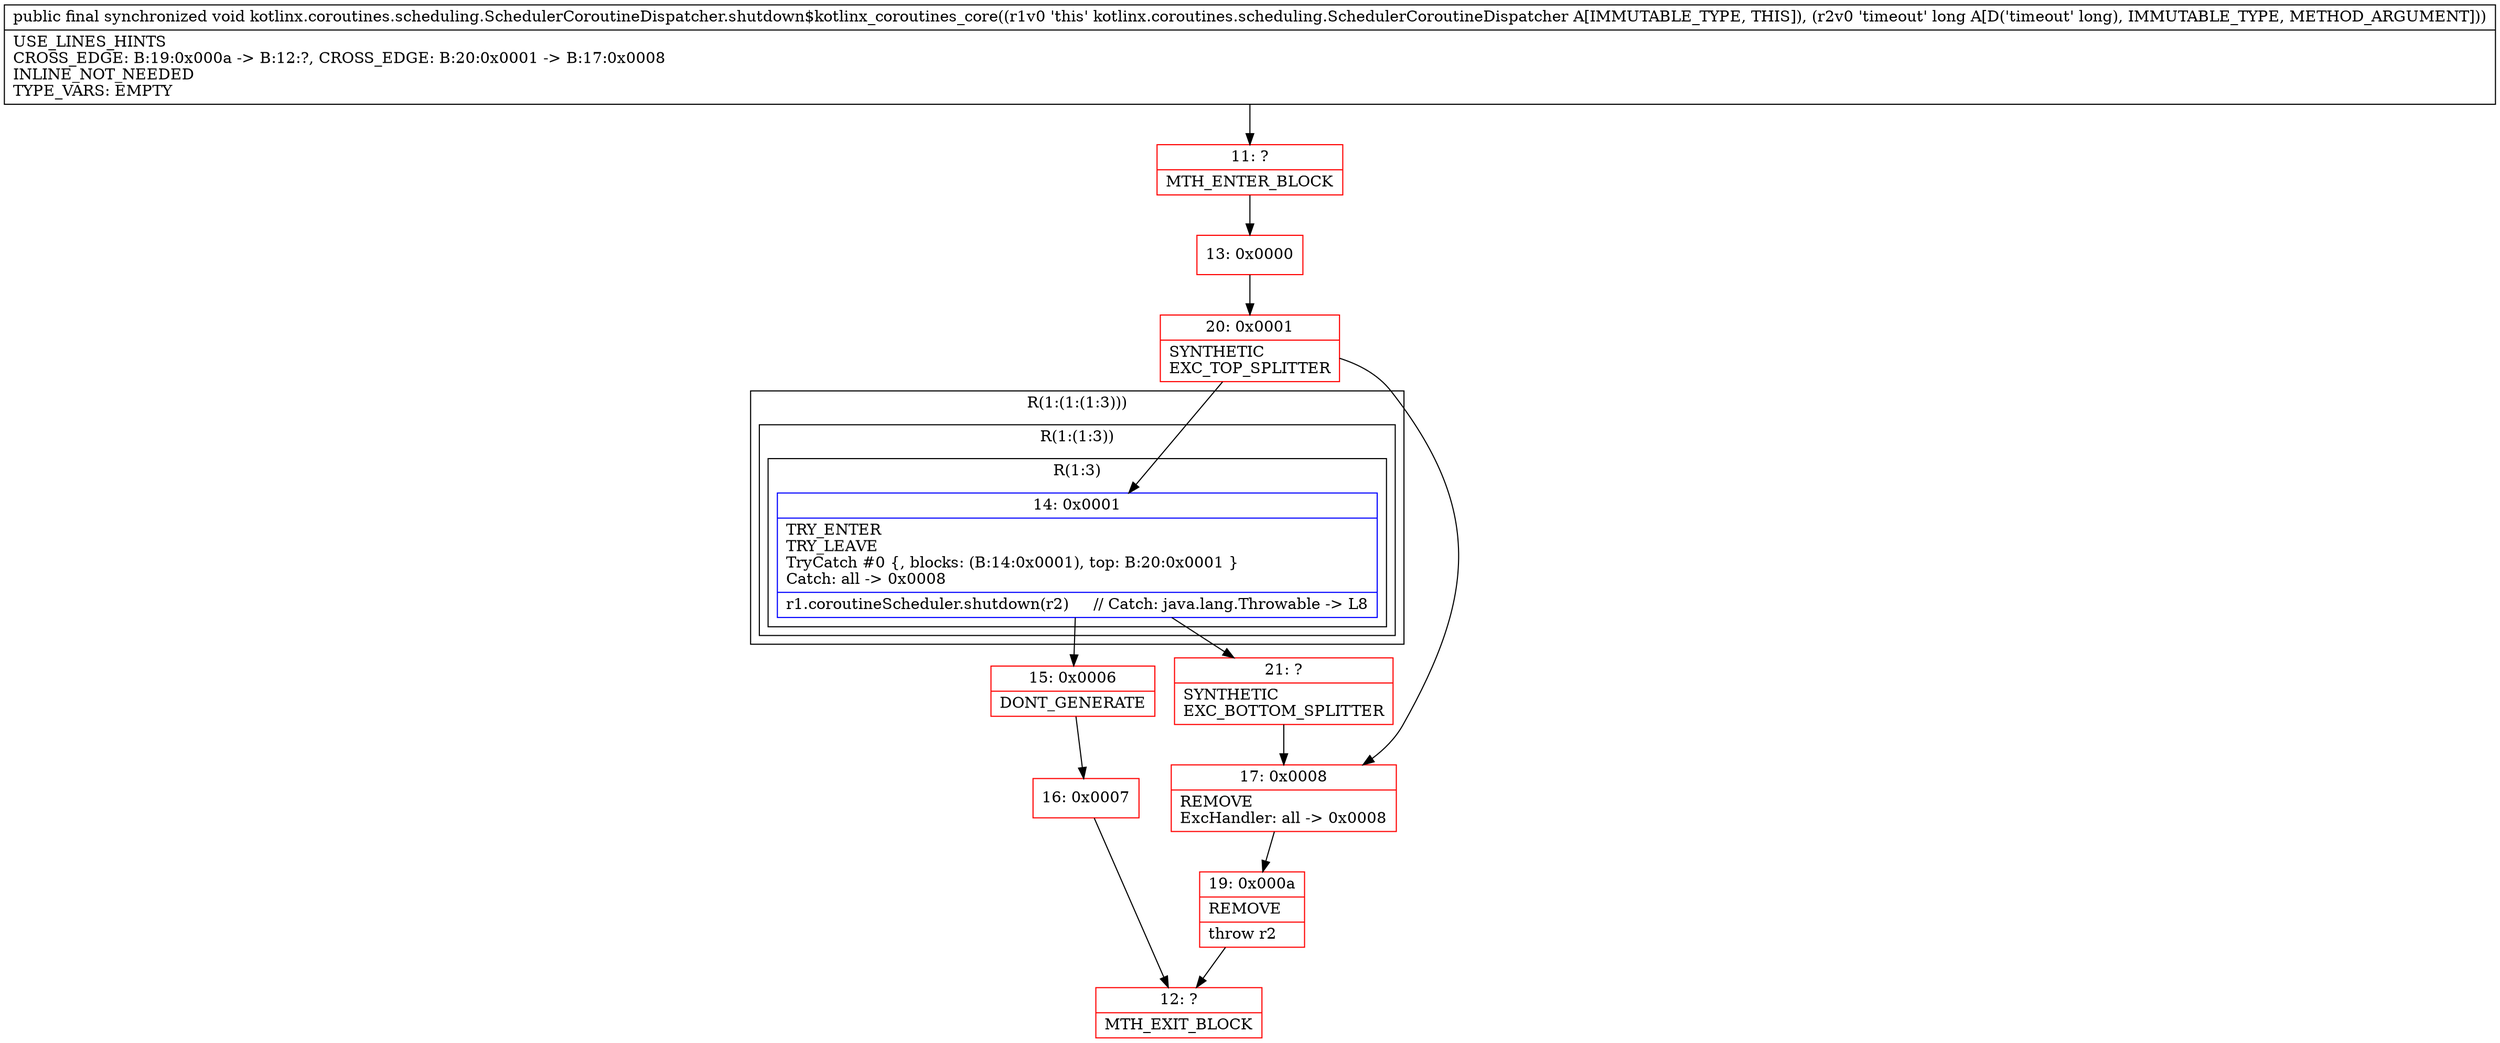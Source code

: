 digraph "CFG forkotlinx.coroutines.scheduling.SchedulerCoroutineDispatcher.shutdown$kotlinx_coroutines_core(J)V" {
subgraph cluster_Region_1198738006 {
label = "R(1:(1:(1:3)))";
node [shape=record,color=blue];
subgraph cluster_Region_618314607 {
label = "R(1:(1:3))";
node [shape=record,color=blue];
subgraph cluster_Region_354642023 {
label = "R(1:3)";
node [shape=record,color=blue];
Node_14 [shape=record,label="{14\:\ 0x0001|TRY_ENTER\lTRY_LEAVE\lTryCatch #0 \{, blocks: (B:14:0x0001), top: B:20:0x0001 \}\lCatch: all \-\> 0x0008\l|r1.coroutineScheduler.shutdown(r2)     \/\/ Catch: java.lang.Throwable \-\> L8\l}"];
}
}
}
Node_11 [shape=record,color=red,label="{11\:\ ?|MTH_ENTER_BLOCK\l}"];
Node_13 [shape=record,color=red,label="{13\:\ 0x0000}"];
Node_20 [shape=record,color=red,label="{20\:\ 0x0001|SYNTHETIC\lEXC_TOP_SPLITTER\l}"];
Node_15 [shape=record,color=red,label="{15\:\ 0x0006|DONT_GENERATE\l}"];
Node_16 [shape=record,color=red,label="{16\:\ 0x0007}"];
Node_12 [shape=record,color=red,label="{12\:\ ?|MTH_EXIT_BLOCK\l}"];
Node_21 [shape=record,color=red,label="{21\:\ ?|SYNTHETIC\lEXC_BOTTOM_SPLITTER\l}"];
Node_17 [shape=record,color=red,label="{17\:\ 0x0008|REMOVE\lExcHandler: all \-\> 0x0008\l}"];
Node_19 [shape=record,color=red,label="{19\:\ 0x000a|REMOVE\l|throw r2\l}"];
MethodNode[shape=record,label="{public final synchronized void kotlinx.coroutines.scheduling.SchedulerCoroutineDispatcher.shutdown$kotlinx_coroutines_core((r1v0 'this' kotlinx.coroutines.scheduling.SchedulerCoroutineDispatcher A[IMMUTABLE_TYPE, THIS]), (r2v0 'timeout' long A[D('timeout' long), IMMUTABLE_TYPE, METHOD_ARGUMENT]))  | USE_LINES_HINTS\lCROSS_EDGE: B:19:0x000a \-\> B:12:?, CROSS_EDGE: B:20:0x0001 \-\> B:17:0x0008\lINLINE_NOT_NEEDED\lTYPE_VARS: EMPTY\l}"];
MethodNode -> Node_11;Node_14 -> Node_15;
Node_14 -> Node_21;
Node_11 -> Node_13;
Node_13 -> Node_20;
Node_20 -> Node_14;
Node_20 -> Node_17;
Node_15 -> Node_16;
Node_16 -> Node_12;
Node_21 -> Node_17;
Node_17 -> Node_19;
Node_19 -> Node_12;
}

